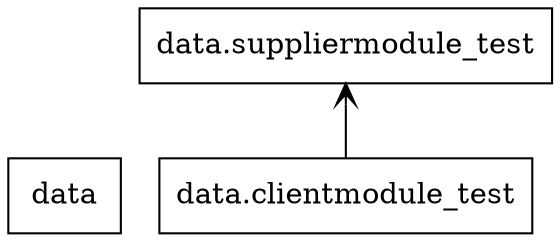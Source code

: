 digraph "packages_No_Name" {
charset="utf-8"
rankdir=BT
"6" [label="data", shape="box"];
"3" [label="data.clientmodule_test", shape="box"];
"7" [label="data.suppliermodule_test", shape="box"];
"3" -> "7" [arrowhead="open", arrowtail="none"];
}
